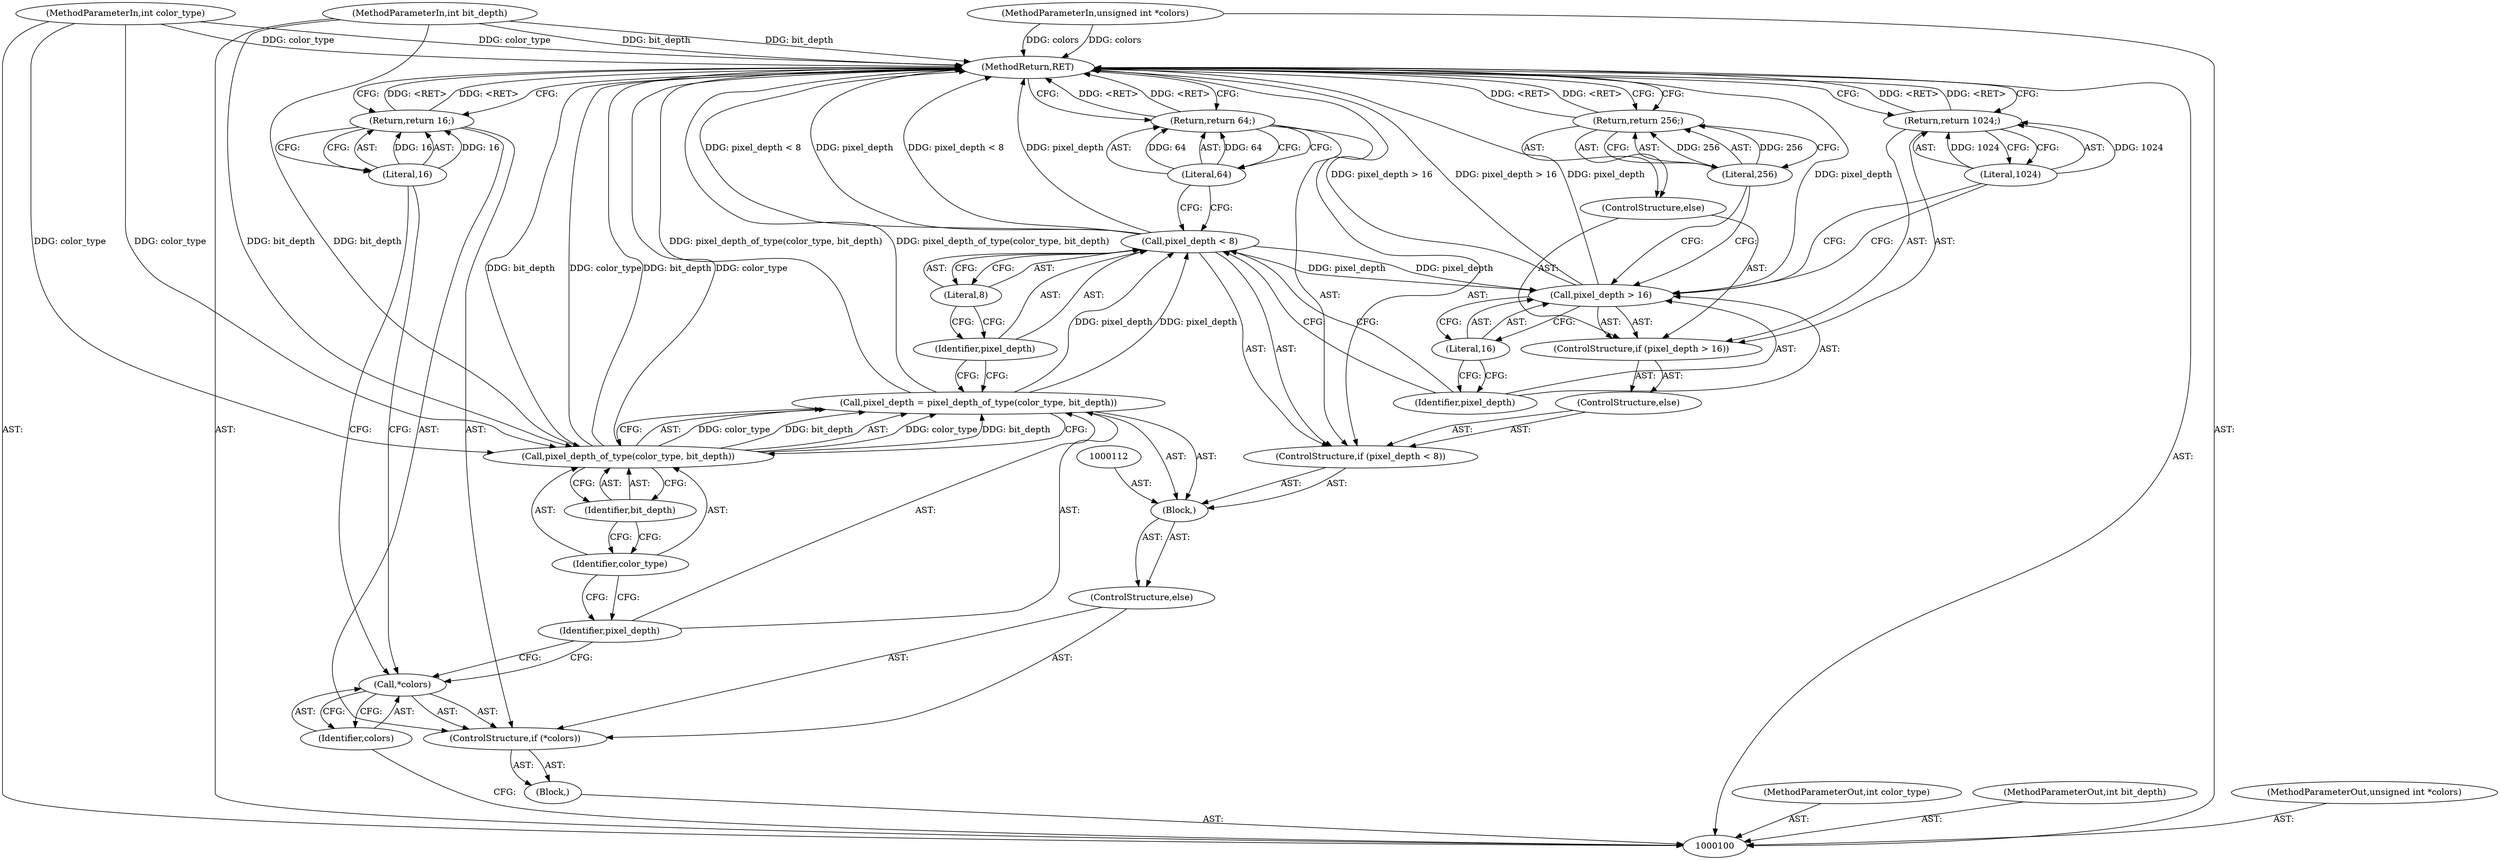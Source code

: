 digraph "1_Android_9d4853418ab2f754c2b63e091c29c5529b8b86ca_15" {
"1000134" [label="(MethodReturn,RET)"];
"1000101" [label="(MethodParameterIn,int color_type)"];
"1000163" [label="(MethodParameterOut,int color_type)"];
"1000102" [label="(MethodParameterIn,int bit_depth)"];
"1000164" [label="(MethodParameterOut,int bit_depth)"];
"1000103" [label="(MethodParameterIn,unsigned int *colors)"];
"1000165" [label="(MethodParameterOut,unsigned int *colors)"];
"1000119" [label="(Call,pixel_depth < 8)"];
"1000120" [label="(Identifier,pixel_depth)"];
"1000121" [label="(Literal,8)"];
"1000118" [label="(ControlStructure,if (pixel_depth < 8))"];
"1000122" [label="(Return,return 64;)"];
"1000123" [label="(Literal,64)"];
"1000125" [label="(ControlStructure,if (pixel_depth > 16))"];
"1000126" [label="(Call,pixel_depth > 16)"];
"1000127" [label="(Identifier,pixel_depth)"];
"1000128" [label="(Literal,16)"];
"1000124" [label="(ControlStructure,else)"];
"1000129" [label="(Return,return 1024;)"];
"1000130" [label="(Literal,1024)"];
"1000131" [label="(ControlStructure,else)"];
"1000132" [label="(Return,return 256;)"];
"1000133" [label="(Literal,256)"];
"1000104" [label="(Block,)"];
"1000105" [label="(ControlStructure,if (*colors))"];
"1000106" [label="(Call,*colors)"];
"1000107" [label="(Identifier,colors)"];
"1000109" [label="(Literal,16)"];
"1000108" [label="(Return,return 16;)"];
"1000110" [label="(ControlStructure,else)"];
"1000113" [label="(Call,pixel_depth = pixel_depth_of_type(color_type, bit_depth))"];
"1000114" [label="(Identifier,pixel_depth)"];
"1000115" [label="(Call,pixel_depth_of_type(color_type, bit_depth))"];
"1000116" [label="(Identifier,color_type)"];
"1000117" [label="(Identifier,bit_depth)"];
"1000111" [label="(Block,)"];
"1000134" -> "1000100"  [label="AST: "];
"1000134" -> "1000108"  [label="CFG: "];
"1000134" -> "1000122"  [label="CFG: "];
"1000134" -> "1000129"  [label="CFG: "];
"1000134" -> "1000132"  [label="CFG: "];
"1000122" -> "1000134"  [label="DDG: <RET>"];
"1000108" -> "1000134"  [label="DDG: <RET>"];
"1000115" -> "1000134"  [label="DDG: bit_depth"];
"1000115" -> "1000134"  [label="DDG: color_type"];
"1000126" -> "1000134"  [label="DDG: pixel_depth > 16"];
"1000126" -> "1000134"  [label="DDG: pixel_depth"];
"1000103" -> "1000134"  [label="DDG: colors"];
"1000113" -> "1000134"  [label="DDG: pixel_depth_of_type(color_type, bit_depth)"];
"1000102" -> "1000134"  [label="DDG: bit_depth"];
"1000119" -> "1000134"  [label="DDG: pixel_depth < 8"];
"1000119" -> "1000134"  [label="DDG: pixel_depth"];
"1000101" -> "1000134"  [label="DDG: color_type"];
"1000132" -> "1000134"  [label="DDG: <RET>"];
"1000129" -> "1000134"  [label="DDG: <RET>"];
"1000101" -> "1000100"  [label="AST: "];
"1000101" -> "1000134"  [label="DDG: color_type"];
"1000101" -> "1000115"  [label="DDG: color_type"];
"1000163" -> "1000100"  [label="AST: "];
"1000102" -> "1000100"  [label="AST: "];
"1000102" -> "1000134"  [label="DDG: bit_depth"];
"1000102" -> "1000115"  [label="DDG: bit_depth"];
"1000164" -> "1000100"  [label="AST: "];
"1000103" -> "1000100"  [label="AST: "];
"1000103" -> "1000134"  [label="DDG: colors"];
"1000165" -> "1000100"  [label="AST: "];
"1000119" -> "1000118"  [label="AST: "];
"1000119" -> "1000121"  [label="CFG: "];
"1000120" -> "1000119"  [label="AST: "];
"1000121" -> "1000119"  [label="AST: "];
"1000123" -> "1000119"  [label="CFG: "];
"1000127" -> "1000119"  [label="CFG: "];
"1000119" -> "1000134"  [label="DDG: pixel_depth < 8"];
"1000119" -> "1000134"  [label="DDG: pixel_depth"];
"1000113" -> "1000119"  [label="DDG: pixel_depth"];
"1000119" -> "1000126"  [label="DDG: pixel_depth"];
"1000120" -> "1000119"  [label="AST: "];
"1000120" -> "1000113"  [label="CFG: "];
"1000121" -> "1000120"  [label="CFG: "];
"1000121" -> "1000119"  [label="AST: "];
"1000121" -> "1000120"  [label="CFG: "];
"1000119" -> "1000121"  [label="CFG: "];
"1000118" -> "1000111"  [label="AST: "];
"1000119" -> "1000118"  [label="AST: "];
"1000122" -> "1000118"  [label="AST: "];
"1000124" -> "1000118"  [label="AST: "];
"1000122" -> "1000118"  [label="AST: "];
"1000122" -> "1000123"  [label="CFG: "];
"1000123" -> "1000122"  [label="AST: "];
"1000134" -> "1000122"  [label="CFG: "];
"1000122" -> "1000134"  [label="DDG: <RET>"];
"1000123" -> "1000122"  [label="DDG: 64"];
"1000123" -> "1000122"  [label="AST: "];
"1000123" -> "1000119"  [label="CFG: "];
"1000122" -> "1000123"  [label="CFG: "];
"1000123" -> "1000122"  [label="DDG: 64"];
"1000125" -> "1000124"  [label="AST: "];
"1000126" -> "1000125"  [label="AST: "];
"1000129" -> "1000125"  [label="AST: "];
"1000131" -> "1000125"  [label="AST: "];
"1000126" -> "1000125"  [label="AST: "];
"1000126" -> "1000128"  [label="CFG: "];
"1000127" -> "1000126"  [label="AST: "];
"1000128" -> "1000126"  [label="AST: "];
"1000130" -> "1000126"  [label="CFG: "];
"1000133" -> "1000126"  [label="CFG: "];
"1000126" -> "1000134"  [label="DDG: pixel_depth > 16"];
"1000126" -> "1000134"  [label="DDG: pixel_depth"];
"1000119" -> "1000126"  [label="DDG: pixel_depth"];
"1000127" -> "1000126"  [label="AST: "];
"1000127" -> "1000119"  [label="CFG: "];
"1000128" -> "1000127"  [label="CFG: "];
"1000128" -> "1000126"  [label="AST: "];
"1000128" -> "1000127"  [label="CFG: "];
"1000126" -> "1000128"  [label="CFG: "];
"1000124" -> "1000118"  [label="AST: "];
"1000125" -> "1000124"  [label="AST: "];
"1000129" -> "1000125"  [label="AST: "];
"1000129" -> "1000130"  [label="CFG: "];
"1000130" -> "1000129"  [label="AST: "];
"1000134" -> "1000129"  [label="CFG: "];
"1000129" -> "1000134"  [label="DDG: <RET>"];
"1000130" -> "1000129"  [label="DDG: 1024"];
"1000130" -> "1000129"  [label="AST: "];
"1000130" -> "1000126"  [label="CFG: "];
"1000129" -> "1000130"  [label="CFG: "];
"1000130" -> "1000129"  [label="DDG: 1024"];
"1000131" -> "1000125"  [label="AST: "];
"1000132" -> "1000131"  [label="AST: "];
"1000132" -> "1000131"  [label="AST: "];
"1000132" -> "1000133"  [label="CFG: "];
"1000133" -> "1000132"  [label="AST: "];
"1000134" -> "1000132"  [label="CFG: "];
"1000132" -> "1000134"  [label="DDG: <RET>"];
"1000133" -> "1000132"  [label="DDG: 256"];
"1000133" -> "1000132"  [label="AST: "];
"1000133" -> "1000126"  [label="CFG: "];
"1000132" -> "1000133"  [label="CFG: "];
"1000133" -> "1000132"  [label="DDG: 256"];
"1000104" -> "1000100"  [label="AST: "];
"1000105" -> "1000104"  [label="AST: "];
"1000105" -> "1000104"  [label="AST: "];
"1000106" -> "1000105"  [label="AST: "];
"1000108" -> "1000105"  [label="AST: "];
"1000110" -> "1000105"  [label="AST: "];
"1000106" -> "1000105"  [label="AST: "];
"1000106" -> "1000107"  [label="CFG: "];
"1000107" -> "1000106"  [label="AST: "];
"1000109" -> "1000106"  [label="CFG: "];
"1000114" -> "1000106"  [label="CFG: "];
"1000107" -> "1000106"  [label="AST: "];
"1000107" -> "1000100"  [label="CFG: "];
"1000106" -> "1000107"  [label="CFG: "];
"1000109" -> "1000108"  [label="AST: "];
"1000109" -> "1000106"  [label="CFG: "];
"1000108" -> "1000109"  [label="CFG: "];
"1000109" -> "1000108"  [label="DDG: 16"];
"1000108" -> "1000105"  [label="AST: "];
"1000108" -> "1000109"  [label="CFG: "];
"1000109" -> "1000108"  [label="AST: "];
"1000134" -> "1000108"  [label="CFG: "];
"1000108" -> "1000134"  [label="DDG: <RET>"];
"1000109" -> "1000108"  [label="DDG: 16"];
"1000110" -> "1000105"  [label="AST: "];
"1000111" -> "1000110"  [label="AST: "];
"1000113" -> "1000111"  [label="AST: "];
"1000113" -> "1000115"  [label="CFG: "];
"1000114" -> "1000113"  [label="AST: "];
"1000115" -> "1000113"  [label="AST: "];
"1000120" -> "1000113"  [label="CFG: "];
"1000113" -> "1000134"  [label="DDG: pixel_depth_of_type(color_type, bit_depth)"];
"1000115" -> "1000113"  [label="DDG: color_type"];
"1000115" -> "1000113"  [label="DDG: bit_depth"];
"1000113" -> "1000119"  [label="DDG: pixel_depth"];
"1000114" -> "1000113"  [label="AST: "];
"1000114" -> "1000106"  [label="CFG: "];
"1000116" -> "1000114"  [label="CFG: "];
"1000115" -> "1000113"  [label="AST: "];
"1000115" -> "1000117"  [label="CFG: "];
"1000116" -> "1000115"  [label="AST: "];
"1000117" -> "1000115"  [label="AST: "];
"1000113" -> "1000115"  [label="CFG: "];
"1000115" -> "1000134"  [label="DDG: bit_depth"];
"1000115" -> "1000134"  [label="DDG: color_type"];
"1000115" -> "1000113"  [label="DDG: color_type"];
"1000115" -> "1000113"  [label="DDG: bit_depth"];
"1000101" -> "1000115"  [label="DDG: color_type"];
"1000102" -> "1000115"  [label="DDG: bit_depth"];
"1000116" -> "1000115"  [label="AST: "];
"1000116" -> "1000114"  [label="CFG: "];
"1000117" -> "1000116"  [label="CFG: "];
"1000117" -> "1000115"  [label="AST: "];
"1000117" -> "1000116"  [label="CFG: "];
"1000115" -> "1000117"  [label="CFG: "];
"1000111" -> "1000110"  [label="AST: "];
"1000112" -> "1000111"  [label="AST: "];
"1000113" -> "1000111"  [label="AST: "];
"1000118" -> "1000111"  [label="AST: "];
}
